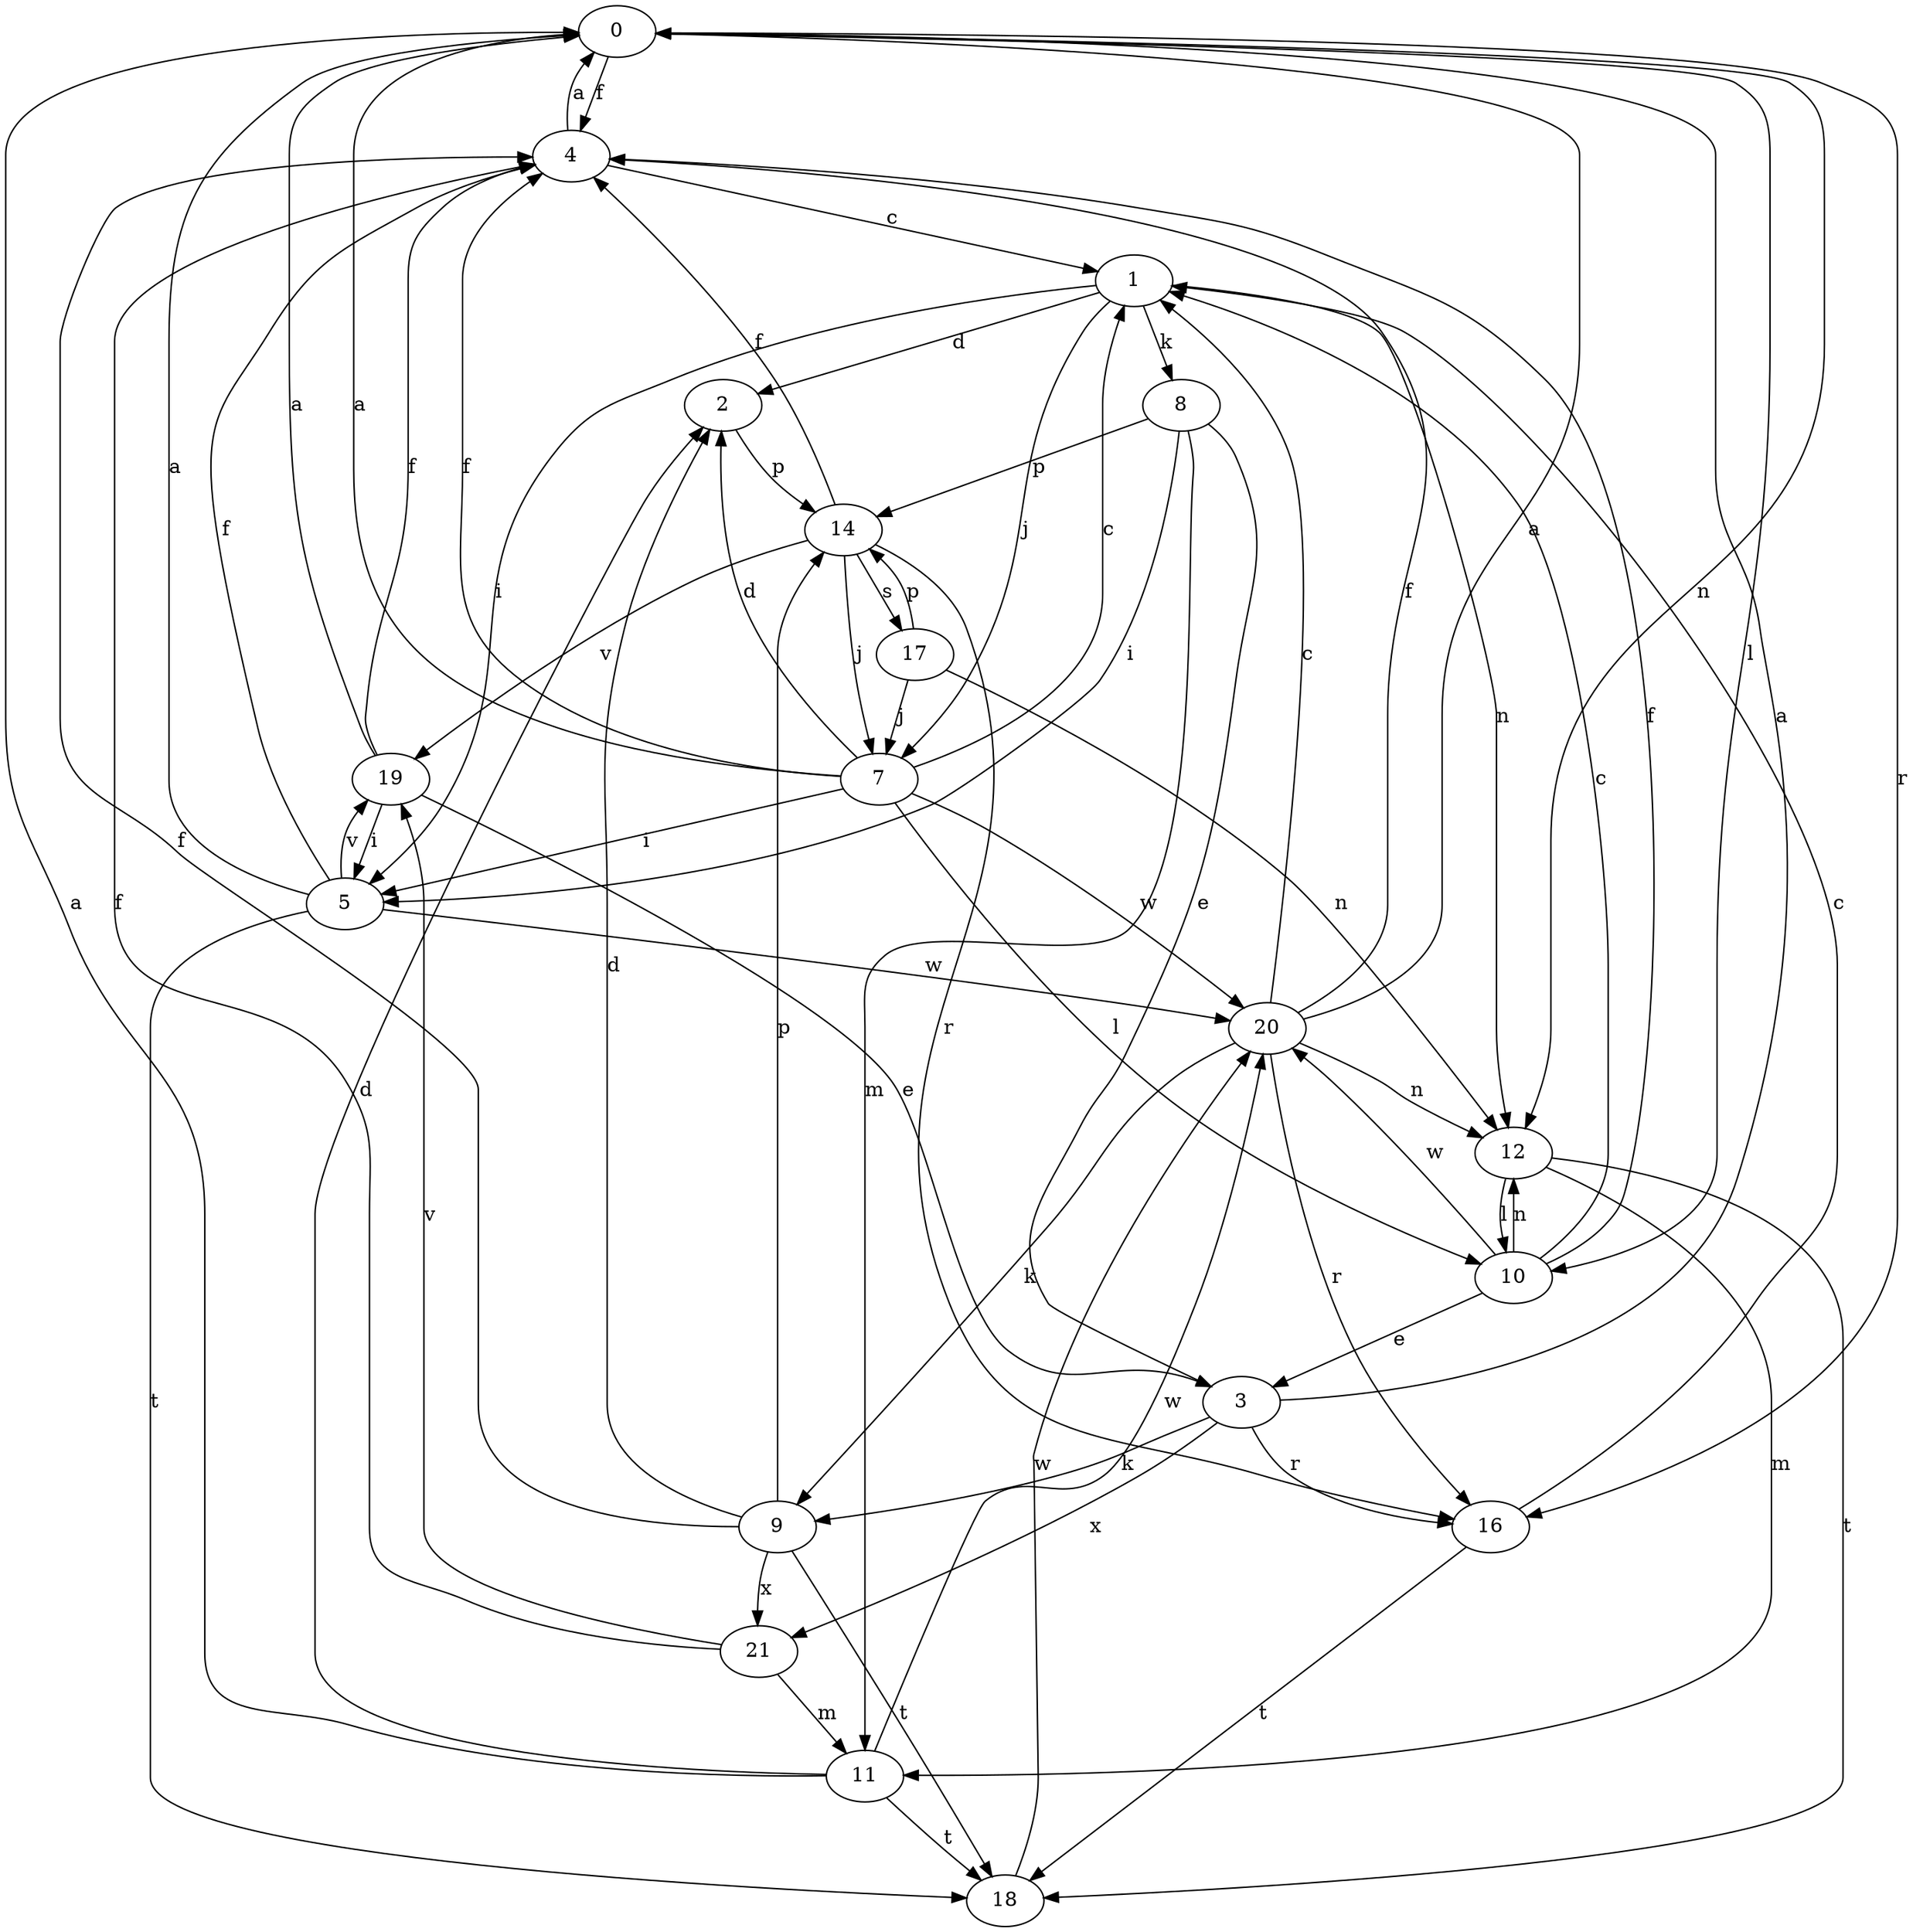 strict digraph  {
0;
1;
2;
3;
4;
5;
7;
8;
9;
10;
11;
12;
14;
16;
17;
18;
19;
20;
21;
0 -> 4  [label=f];
0 -> 10  [label=l];
0 -> 12  [label=n];
0 -> 16  [label=r];
1 -> 2  [label=d];
1 -> 5  [label=i];
1 -> 7  [label=j];
1 -> 8  [label=k];
1 -> 12  [label=n];
2 -> 14  [label=p];
3 -> 0  [label=a];
3 -> 9  [label=k];
3 -> 16  [label=r];
3 -> 21  [label=x];
4 -> 0  [label=a];
4 -> 1  [label=c];
5 -> 0  [label=a];
5 -> 4  [label=f];
5 -> 18  [label=t];
5 -> 19  [label=v];
5 -> 20  [label=w];
7 -> 0  [label=a];
7 -> 1  [label=c];
7 -> 2  [label=d];
7 -> 4  [label=f];
7 -> 5  [label=i];
7 -> 10  [label=l];
7 -> 20  [label=w];
8 -> 3  [label=e];
8 -> 5  [label=i];
8 -> 11  [label=m];
8 -> 14  [label=p];
9 -> 2  [label=d];
9 -> 4  [label=f];
9 -> 14  [label=p];
9 -> 18  [label=t];
9 -> 21  [label=x];
10 -> 1  [label=c];
10 -> 3  [label=e];
10 -> 4  [label=f];
10 -> 12  [label=n];
10 -> 20  [label=w];
11 -> 0  [label=a];
11 -> 2  [label=d];
11 -> 18  [label=t];
11 -> 20  [label=w];
12 -> 10  [label=l];
12 -> 11  [label=m];
12 -> 18  [label=t];
14 -> 4  [label=f];
14 -> 7  [label=j];
14 -> 16  [label=r];
14 -> 17  [label=s];
14 -> 19  [label=v];
16 -> 1  [label=c];
16 -> 18  [label=t];
17 -> 7  [label=j];
17 -> 12  [label=n];
17 -> 14  [label=p];
18 -> 20  [label=w];
19 -> 0  [label=a];
19 -> 3  [label=e];
19 -> 4  [label=f];
19 -> 5  [label=i];
20 -> 0  [label=a];
20 -> 1  [label=c];
20 -> 4  [label=f];
20 -> 9  [label=k];
20 -> 12  [label=n];
20 -> 16  [label=r];
21 -> 4  [label=f];
21 -> 11  [label=m];
21 -> 19  [label=v];
}
